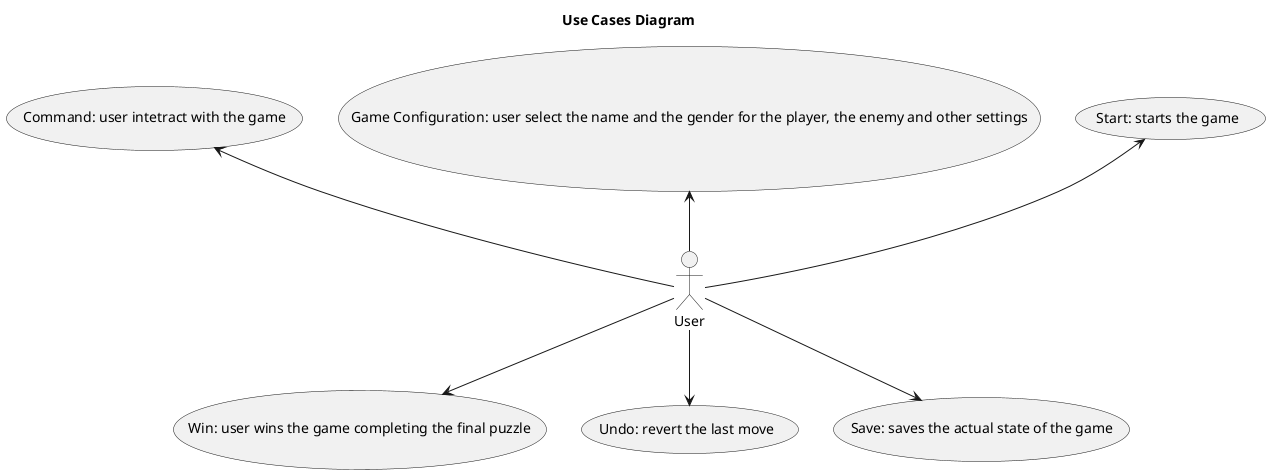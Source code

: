 @startuml UseCasesDiagram

title Use Cases Diagram

(Start: starts the game) as (start)
(Game Configuration: user select the name and the gender for the player, the enemy and other settings) as (config)
(Command: user intetract with the game) as (command)
(Win: user wins the game completing the final puzzle) as (win)
(Undo: revert the last move) as (undo)
(Save: saves the actual state of the game) as (save)

User -up-> (start)
User -up-> (config)
User -up-> (command)
User -down-> (win)
User -down-> (undo)
User -down-> (save)

@enduml